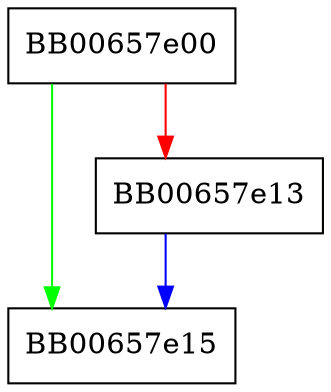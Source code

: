 digraph by_dir_hash_cmp {
  node [shape="box"];
  graph [splines=ortho];
  BB00657e00 -> BB00657e15 [color="green"];
  BB00657e00 -> BB00657e13 [color="red"];
  BB00657e13 -> BB00657e15 [color="blue"];
}